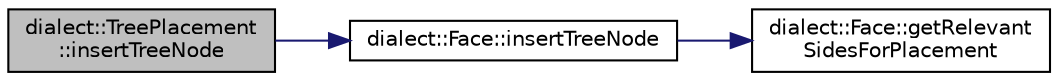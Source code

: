 digraph "dialect::TreePlacement::insertTreeNode"
{
  edge [fontname="Helvetica",fontsize="10",labelfontname="Helvetica",labelfontsize="10"];
  node [fontname="Helvetica",fontsize="10",shape=record];
  rankdir="LR";
  Node19 [label="dialect::TreePlacement\l::insertTreeNode",height=0.2,width=0.4,color="black", fillcolor="grey75", style="filled", fontcolor="black"];
  Node19 -> Node20 [color="midnightblue",fontsize="10",style="solid",fontname="Helvetica"];
  Node20 [label="dialect::Face::insertTreeNode",height=0.2,width=0.4,color="black", fillcolor="white", style="filled",URL="$classdialect_1_1Face.html#aa4a08a2145f25ec0ef4125c71f7654a3",tooltip="To be used after the face has been expanded to make room for the tree. This method adds a large node ..."];
  Node20 -> Node21 [color="midnightblue",fontsize="10",style="solid",fontname="Helvetica"];
  Node21 [label="dialect::Face::getRelevant\lSidesForPlacement",height=0.2,width=0.4,color="black", fillcolor="white", style="filled",URL="$classdialect_1_1Face.html#a5e01f272e55794796d2797bc6507bbc7",tooltip="Get a vector of all Sides that are relevant to a given TreePlacement. "];
}

